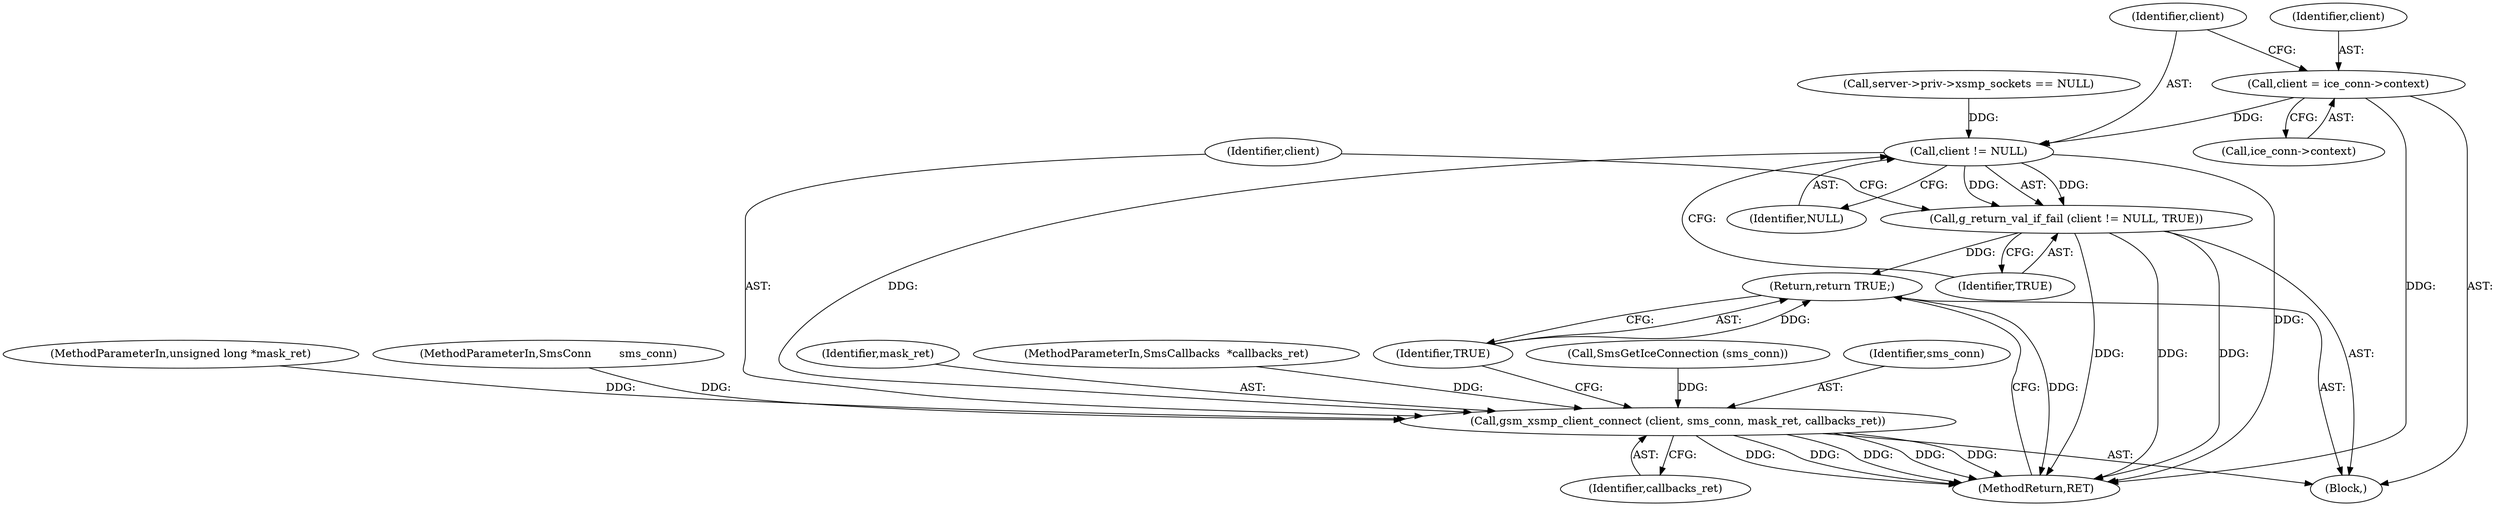 digraph "0_gnome-session_b0dc999e0b45355314616321dbb6cb71e729fc9d_4@pointer" {
"1000133" [label="(Call,client = ice_conn->context)"];
"1000139" [label="(Call,client != NULL)"];
"1000138" [label="(Call,g_return_val_if_fail (client != NULL, TRUE))"];
"1000148" [label="(Return,return TRUE;)"];
"1000143" [label="(Call,gsm_xsmp_client_connect (client, sms_conn, mask_ret, callbacks_ret))"];
"1000141" [label="(Identifier,NULL)"];
"1000142" [label="(Identifier,TRUE)"];
"1000138" [label="(Call,g_return_val_if_fail (client != NULL, TRUE))"];
"1000105" [label="(MethodParameterIn,SmsCallbacks  *callbacks_ret)"];
"1000140" [label="(Identifier,client)"];
"1000135" [label="(Call,ice_conn->context)"];
"1000150" [label="(MethodReturn,RET)"];
"1000147" [label="(Identifier,callbacks_ret)"];
"1000111" [label="(Call,server->priv->xsmp_sockets == NULL)"];
"1000131" [label="(Call,SmsGetIceConnection (sms_conn))"];
"1000133" [label="(Call,client = ice_conn->context)"];
"1000107" [label="(Block,)"];
"1000134" [label="(Identifier,client)"];
"1000149" [label="(Identifier,TRUE)"];
"1000145" [label="(Identifier,sms_conn)"];
"1000104" [label="(MethodParameterIn,unsigned long *mask_ret)"];
"1000102" [label="(MethodParameterIn,SmsConn        sms_conn)"];
"1000139" [label="(Call,client != NULL)"];
"1000148" [label="(Return,return TRUE;)"];
"1000146" [label="(Identifier,mask_ret)"];
"1000143" [label="(Call,gsm_xsmp_client_connect (client, sms_conn, mask_ret, callbacks_ret))"];
"1000144" [label="(Identifier,client)"];
"1000133" -> "1000107"  [label="AST: "];
"1000133" -> "1000135"  [label="CFG: "];
"1000134" -> "1000133"  [label="AST: "];
"1000135" -> "1000133"  [label="AST: "];
"1000140" -> "1000133"  [label="CFG: "];
"1000133" -> "1000150"  [label="DDG: "];
"1000133" -> "1000139"  [label="DDG: "];
"1000139" -> "1000138"  [label="AST: "];
"1000139" -> "1000141"  [label="CFG: "];
"1000140" -> "1000139"  [label="AST: "];
"1000141" -> "1000139"  [label="AST: "];
"1000142" -> "1000139"  [label="CFG: "];
"1000139" -> "1000150"  [label="DDG: "];
"1000139" -> "1000138"  [label="DDG: "];
"1000139" -> "1000138"  [label="DDG: "];
"1000111" -> "1000139"  [label="DDG: "];
"1000139" -> "1000143"  [label="DDG: "];
"1000138" -> "1000107"  [label="AST: "];
"1000138" -> "1000142"  [label="CFG: "];
"1000142" -> "1000138"  [label="AST: "];
"1000144" -> "1000138"  [label="CFG: "];
"1000138" -> "1000150"  [label="DDG: "];
"1000138" -> "1000150"  [label="DDG: "];
"1000138" -> "1000150"  [label="DDG: "];
"1000138" -> "1000148"  [label="DDG: "];
"1000148" -> "1000107"  [label="AST: "];
"1000148" -> "1000149"  [label="CFG: "];
"1000149" -> "1000148"  [label="AST: "];
"1000150" -> "1000148"  [label="CFG: "];
"1000148" -> "1000150"  [label="DDG: "];
"1000149" -> "1000148"  [label="DDG: "];
"1000143" -> "1000107"  [label="AST: "];
"1000143" -> "1000147"  [label="CFG: "];
"1000144" -> "1000143"  [label="AST: "];
"1000145" -> "1000143"  [label="AST: "];
"1000146" -> "1000143"  [label="AST: "];
"1000147" -> "1000143"  [label="AST: "];
"1000149" -> "1000143"  [label="CFG: "];
"1000143" -> "1000150"  [label="DDG: "];
"1000143" -> "1000150"  [label="DDG: "];
"1000143" -> "1000150"  [label="DDG: "];
"1000143" -> "1000150"  [label="DDG: "];
"1000143" -> "1000150"  [label="DDG: "];
"1000131" -> "1000143"  [label="DDG: "];
"1000102" -> "1000143"  [label="DDG: "];
"1000104" -> "1000143"  [label="DDG: "];
"1000105" -> "1000143"  [label="DDG: "];
}
